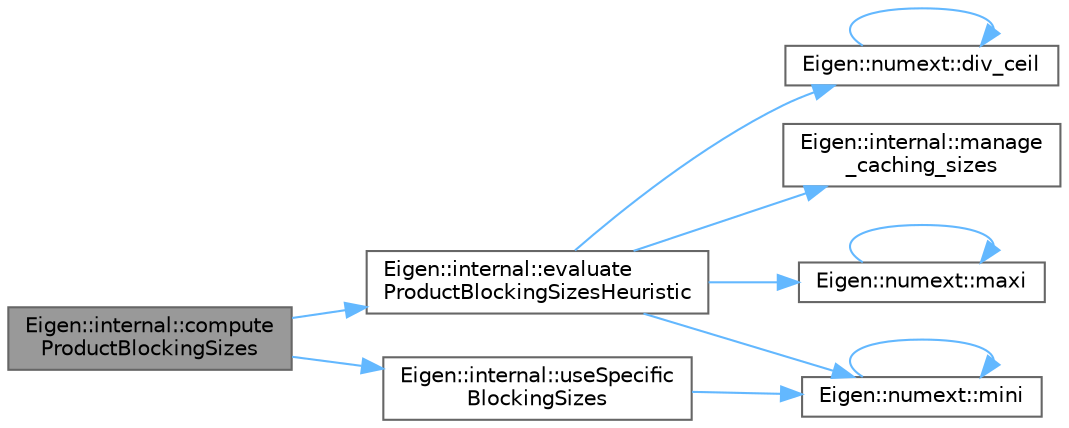 digraph "Eigen::internal::computeProductBlockingSizes"
{
 // LATEX_PDF_SIZE
  bgcolor="transparent";
  edge [fontname=Helvetica,fontsize=10,labelfontname=Helvetica,labelfontsize=10];
  node [fontname=Helvetica,fontsize=10,shape=box,height=0.2,width=0.4];
  rankdir="LR";
  Node1 [id="Node000001",label="Eigen::internal::compute\lProductBlockingSizes",height=0.2,width=0.4,color="gray40", fillcolor="grey60", style="filled", fontcolor="black",tooltip="Computes the blocking parameters for a m x k times k x n matrix product"];
  Node1 -> Node2 [id="edge11_Node000001_Node000002",color="steelblue1",style="solid",tooltip=" "];
  Node2 [id="Node000002",label="Eigen::internal::evaluate\lProductBlockingSizesHeuristic",height=0.2,width=0.4,color="grey40", fillcolor="white", style="filled",URL="$namespace_eigen_1_1internal.html#a419aa7e2be7215d78da06bb9c0034fb9",tooltip=" "];
  Node2 -> Node3 [id="edge12_Node000002_Node000003",color="steelblue1",style="solid",tooltip=" "];
  Node3 [id="Node000003",label="Eigen::numext::div_ceil",height=0.2,width=0.4,color="grey40", fillcolor="white", style="filled",URL="$namespace_eigen_1_1numext.html#a68364122d062cc98c1ea952f820c3721",tooltip=" "];
  Node3 -> Node3 [id="edge13_Node000003_Node000003",color="steelblue1",style="solid",tooltip=" "];
  Node2 -> Node4 [id="edge14_Node000002_Node000004",color="steelblue1",style="solid",tooltip=" "];
  Node4 [id="Node000004",label="Eigen::internal::manage\l_caching_sizes",height=0.2,width=0.4,color="grey40", fillcolor="white", style="filled",URL="$namespace_eigen_1_1internal.html#aa32f9fb4cd20f86ef87d00db101e2f7c",tooltip=" "];
  Node2 -> Node5 [id="edge15_Node000002_Node000005",color="steelblue1",style="solid",tooltip=" "];
  Node5 [id="Node000005",label="Eigen::numext::maxi",height=0.2,width=0.4,color="grey40", fillcolor="white", style="filled",URL="$namespace_eigen_1_1numext.html#a29d502349f2ec9897c808e65e0f96eb4",tooltip=" "];
  Node5 -> Node5 [id="edge16_Node000005_Node000005",color="steelblue1",style="solid",tooltip=" "];
  Node2 -> Node6 [id="edge17_Node000002_Node000006",color="steelblue1",style="solid",tooltip=" "];
  Node6 [id="Node000006",label="Eigen::numext::mini",height=0.2,width=0.4,color="grey40", fillcolor="white", style="filled",URL="$namespace_eigen_1_1numext.html#ab3b30bf0bcfa1ad91dbec75fabb3bea0",tooltip=" "];
  Node6 -> Node6 [id="edge18_Node000006_Node000006",color="steelblue1",style="solid",tooltip=" "];
  Node1 -> Node7 [id="edge19_Node000001_Node000007",color="steelblue1",style="solid",tooltip=" "];
  Node7 [id="Node000007",label="Eigen::internal::useSpecific\lBlockingSizes",height=0.2,width=0.4,color="grey40", fillcolor="white", style="filled",URL="$namespace_eigen_1_1internal.html#ab9050235b243bc5110901e702ec6b8d9",tooltip=" "];
  Node7 -> Node6 [id="edge20_Node000007_Node000006",color="steelblue1",style="solid",tooltip=" "];
}
